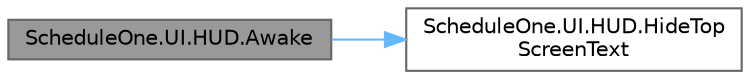 digraph "ScheduleOne.UI.HUD.Awake"
{
 // LATEX_PDF_SIZE
  bgcolor="transparent";
  edge [fontname=Helvetica,fontsize=10,labelfontname=Helvetica,labelfontsize=10];
  node [fontname=Helvetica,fontsize=10,shape=box,height=0.2,width=0.4];
  rankdir="LR";
  Node1 [id="Node000001",label="ScheduleOne.UI.HUD.Awake",height=0.2,width=0.4,color="gray40", fillcolor="grey60", style="filled", fontcolor="black",tooltip=" "];
  Node1 -> Node2 [id="edge1_Node000001_Node000002",color="steelblue1",style="solid",tooltip=" "];
  Node2 [id="Node000002",label="ScheduleOne.UI.HUD.HideTop\lScreenText",height=0.2,width=0.4,color="grey40", fillcolor="white", style="filled",URL="$class_schedule_one_1_1_u_i_1_1_h_u_d.html#a5e6aa0408a26fe4811d5e3af37187f2e",tooltip=" "];
}
